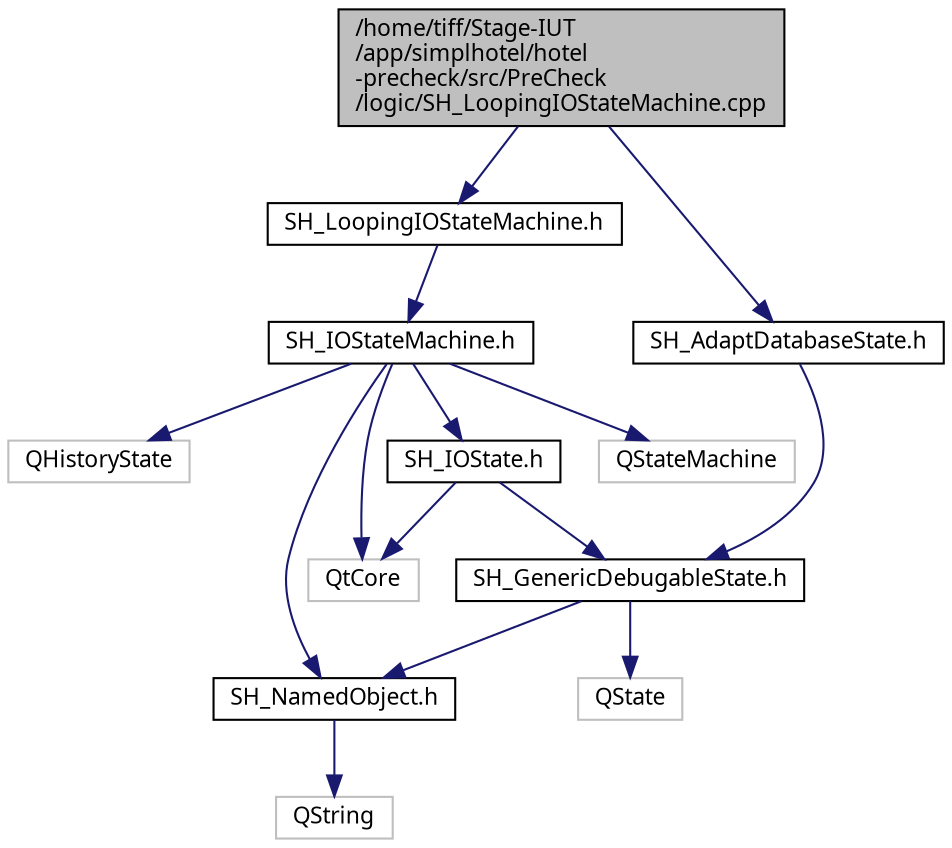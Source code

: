 digraph "/home/tiff/Stage-IUT/app/simplhotel/hotel-precheck/src/PreCheck/logic/SH_LoopingIOStateMachine.cpp"
{
 // INTERACTIVE_SVG=YES
  bgcolor="transparent";
  edge [fontname="Verdana",fontsize="11",labelfontname="Verdana",labelfontsize="11"];
  node [fontname="Verdana",fontsize="11",shape=record];
  Node1 [label="/home/tiff/Stage-IUT\l/app/simplhotel/hotel\l-precheck/src/PreCheck\l/logic/SH_LoopingIOStateMachine.cpp",height=0.2,width=0.4,color="black", fillcolor="grey75", style="filled" fontcolor="black"];
  Node1 -> Node2 [color="midnightblue",fontsize="11",style="solid",fontname="Verdana"];
  Node2 [label="SH_LoopingIOStateMachine.h",height=0.2,width=0.4,color="black",URL="$SH__LoopingIOStateMachine_8h.html"];
  Node2 -> Node3 [color="midnightblue",fontsize="11",style="solid",fontname="Verdana"];
  Node3 [label="SH_IOStateMachine.h",height=0.2,width=0.4,color="black",URL="$SH__IOStateMachine_8h.html"];
  Node3 -> Node4 [color="midnightblue",fontsize="11",style="solid",fontname="Verdana"];
  Node4 [label="QStateMachine",height=0.2,width=0.4,color="grey75"];
  Node3 -> Node5 [color="midnightblue",fontsize="11",style="solid",fontname="Verdana"];
  Node5 [label="QHistoryState",height=0.2,width=0.4,color="grey75"];
  Node3 -> Node6 [color="midnightblue",fontsize="11",style="solid",fontname="Verdana"];
  Node6 [label="QtCore",height=0.2,width=0.4,color="grey75"];
  Node3 -> Node7 [color="midnightblue",fontsize="11",style="solid",fontname="Verdana"];
  Node7 [label="SH_NamedObject.h",height=0.2,width=0.4,color="black",URL="$SH__NamedObject_8h.html"];
  Node7 -> Node8 [color="midnightblue",fontsize="11",style="solid",fontname="Verdana"];
  Node8 [label="QString",height=0.2,width=0.4,color="grey75"];
  Node3 -> Node9 [color="midnightblue",fontsize="11",style="solid",fontname="Verdana"];
  Node9 [label="SH_IOState.h",height=0.2,width=0.4,color="black",URL="$SH__IOState_8h.html"];
  Node9 -> Node10 [color="midnightblue",fontsize="11",style="solid",fontname="Verdana"];
  Node10 [label="SH_GenericDebugableState.h",height=0.2,width=0.4,color="black",URL="$SH__GenericDebugableState_8h.html"];
  Node10 -> Node11 [color="midnightblue",fontsize="11",style="solid",fontname="Verdana"];
  Node11 [label="QState",height=0.2,width=0.4,color="grey75"];
  Node10 -> Node7 [color="midnightblue",fontsize="11",style="solid",fontname="Verdana"];
  Node9 -> Node6 [color="midnightblue",fontsize="11",style="solid",fontname="Verdana"];
  Node1 -> Node12 [color="midnightblue",fontsize="11",style="solid",fontname="Verdana"];
  Node12 [label="SH_AdaptDatabaseState.h",height=0.2,width=0.4,color="black",URL="$SH__AdaptDatabaseState_8h.html"];
  Node12 -> Node10 [color="midnightblue",fontsize="11",style="solid",fontname="Verdana"];
}
